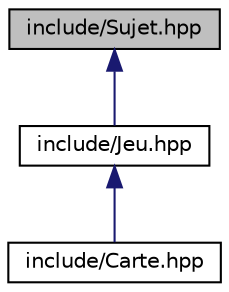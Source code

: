digraph "include/Sujet.hpp"
{
  edge [fontname="Helvetica",fontsize="10",labelfontname="Helvetica",labelfontsize="10"];
  node [fontname="Helvetica",fontsize="10",shape=record];
  Node1 [label="include/Sujet.hpp",height=0.2,width=0.4,color="black", fillcolor="grey75", style="filled" fontcolor="black"];
  Node1 -> Node2 [dir="back",color="midnightblue",fontsize="10",style="solid",fontname="Helvetica"];
  Node2 [label="include/Jeu.hpp",height=0.2,width=0.4,color="black", fillcolor="white", style="filled",URL="$_jeu_8hpp_source.html"];
  Node2 -> Node3 [dir="back",color="midnightblue",fontsize="10",style="solid",fontname="Helvetica"];
  Node3 [label="include/Carte.hpp",height=0.2,width=0.4,color="black", fillcolor="white", style="filled",URL="$_carte_8hpp_source.html"];
}

